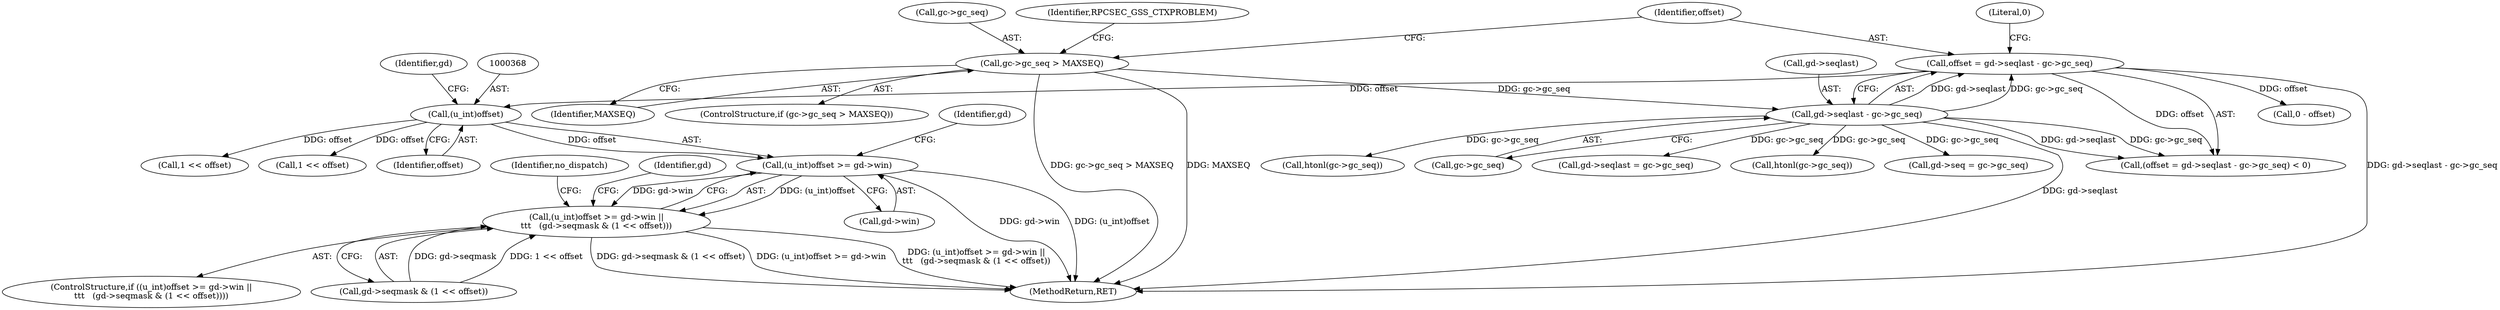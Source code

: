 digraph "0_krb5_5bb8a6b9c9eb8dd22bc9526751610aaa255ead9c@pointer" {
"1000366" [label="(Call,(u_int)offset >= gd->win)"];
"1000367" [label="(Call,(u_int)offset)"];
"1000332" [label="(Call,offset = gd->seqlast - gc->gc_seq)"];
"1000334" [label="(Call,gd->seqlast - gc->gc_seq)"];
"1000323" [label="(Call,gc->gc_seq > MAXSEQ)"];
"1000365" [label="(Call,(u_int)offset >= gd->win ||\n\t\t\t   (gd->seqmask & (1 << offset)))"];
"1000365" [label="(Call,(u_int)offset >= gd->win ||\n\t\t\t   (gd->seqmask & (1 << offset)))"];
"1000369" [label="(Identifier,offset)"];
"1000334" [label="(Call,gd->seqlast - gc->gc_seq)"];
"1000327" [label="(Identifier,MAXSEQ)"];
"1000373" [label="(Call,gd->seqmask & (1 << offset))"];
"1000323" [label="(Call,gc->gc_seq > MAXSEQ)"];
"1000387" [label="(Call,gd->seq = gc->gc_seq)"];
"1000375" [label="(Identifier,gd)"];
"1000332" [label="(Call,offset = gd->seqlast - gc->gc_seq)"];
"1000370" [label="(Call,gd->win)"];
"1000383" [label="(Identifier,no_dispatch)"];
"1000331" [label="(Call,(offset = gd->seqlast - gc->gc_seq) < 0)"];
"1000377" [label="(Call,1 << offset)"];
"1000366" [label="(Call,(u_int)offset >= gd->win)"];
"1000557" [label="(Call,htonl(gc->gc_seq))"];
"1000371" [label="(Identifier,gd)"];
"1000367" [label="(Call,(u_int)offset)"];
"1000364" [label="(ControlStructure,if ((u_int)offset >= gd->win ||\n\t\t\t   (gd->seqmask & (1 << offset))))"];
"1000324" [label="(Call,gc->gc_seq)"];
"1000398" [label="(Call,1 << offset)"];
"1000333" [label="(Identifier,offset)"];
"1000341" [label="(Literal,0)"];
"1000329" [label="(Identifier,RPCSEC_GSS_CTXPROBLEM)"];
"1000322" [label="(ControlStructure,if (gc->gc_seq > MAXSEQ))"];
"1000352" [label="(Call,0 - offset)"];
"1000389" [label="(Identifier,gd)"];
"1000616" [label="(MethodReturn,RET)"];
"1000338" [label="(Call,gc->gc_seq)"];
"1000335" [label="(Call,gd->seqlast)"];
"1000343" [label="(Call,gd->seqlast = gc->gc_seq)"];
"1000529" [label="(Call,htonl(gc->gc_seq))"];
"1000366" -> "1000365"  [label="AST: "];
"1000366" -> "1000370"  [label="CFG: "];
"1000367" -> "1000366"  [label="AST: "];
"1000370" -> "1000366"  [label="AST: "];
"1000375" -> "1000366"  [label="CFG: "];
"1000365" -> "1000366"  [label="CFG: "];
"1000366" -> "1000616"  [label="DDG: gd->win"];
"1000366" -> "1000616"  [label="DDG: (u_int)offset"];
"1000366" -> "1000365"  [label="DDG: (u_int)offset"];
"1000366" -> "1000365"  [label="DDG: gd->win"];
"1000367" -> "1000366"  [label="DDG: offset"];
"1000367" -> "1000369"  [label="CFG: "];
"1000368" -> "1000367"  [label="AST: "];
"1000369" -> "1000367"  [label="AST: "];
"1000371" -> "1000367"  [label="CFG: "];
"1000332" -> "1000367"  [label="DDG: offset"];
"1000367" -> "1000377"  [label="DDG: offset"];
"1000367" -> "1000398"  [label="DDG: offset"];
"1000332" -> "1000331"  [label="AST: "];
"1000332" -> "1000334"  [label="CFG: "];
"1000333" -> "1000332"  [label="AST: "];
"1000334" -> "1000332"  [label="AST: "];
"1000341" -> "1000332"  [label="CFG: "];
"1000332" -> "1000616"  [label="DDG: gd->seqlast - gc->gc_seq"];
"1000332" -> "1000331"  [label="DDG: offset"];
"1000334" -> "1000332"  [label="DDG: gd->seqlast"];
"1000334" -> "1000332"  [label="DDG: gc->gc_seq"];
"1000332" -> "1000352"  [label="DDG: offset"];
"1000334" -> "1000338"  [label="CFG: "];
"1000335" -> "1000334"  [label="AST: "];
"1000338" -> "1000334"  [label="AST: "];
"1000334" -> "1000616"  [label="DDG: gd->seqlast"];
"1000334" -> "1000331"  [label="DDG: gd->seqlast"];
"1000334" -> "1000331"  [label="DDG: gc->gc_seq"];
"1000323" -> "1000334"  [label="DDG: gc->gc_seq"];
"1000334" -> "1000343"  [label="DDG: gc->gc_seq"];
"1000334" -> "1000387"  [label="DDG: gc->gc_seq"];
"1000334" -> "1000529"  [label="DDG: gc->gc_seq"];
"1000334" -> "1000557"  [label="DDG: gc->gc_seq"];
"1000323" -> "1000322"  [label="AST: "];
"1000323" -> "1000327"  [label="CFG: "];
"1000324" -> "1000323"  [label="AST: "];
"1000327" -> "1000323"  [label="AST: "];
"1000329" -> "1000323"  [label="CFG: "];
"1000333" -> "1000323"  [label="CFG: "];
"1000323" -> "1000616"  [label="DDG: gc->gc_seq > MAXSEQ"];
"1000323" -> "1000616"  [label="DDG: MAXSEQ"];
"1000365" -> "1000364"  [label="AST: "];
"1000365" -> "1000373"  [label="CFG: "];
"1000373" -> "1000365"  [label="AST: "];
"1000383" -> "1000365"  [label="CFG: "];
"1000389" -> "1000365"  [label="CFG: "];
"1000365" -> "1000616"  [label="DDG: (u_int)offset >= gd->win ||\n\t\t\t   (gd->seqmask & (1 << offset))"];
"1000365" -> "1000616"  [label="DDG: gd->seqmask & (1 << offset)"];
"1000365" -> "1000616"  [label="DDG: (u_int)offset >= gd->win"];
"1000373" -> "1000365"  [label="DDG: gd->seqmask"];
"1000373" -> "1000365"  [label="DDG: 1 << offset"];
}
